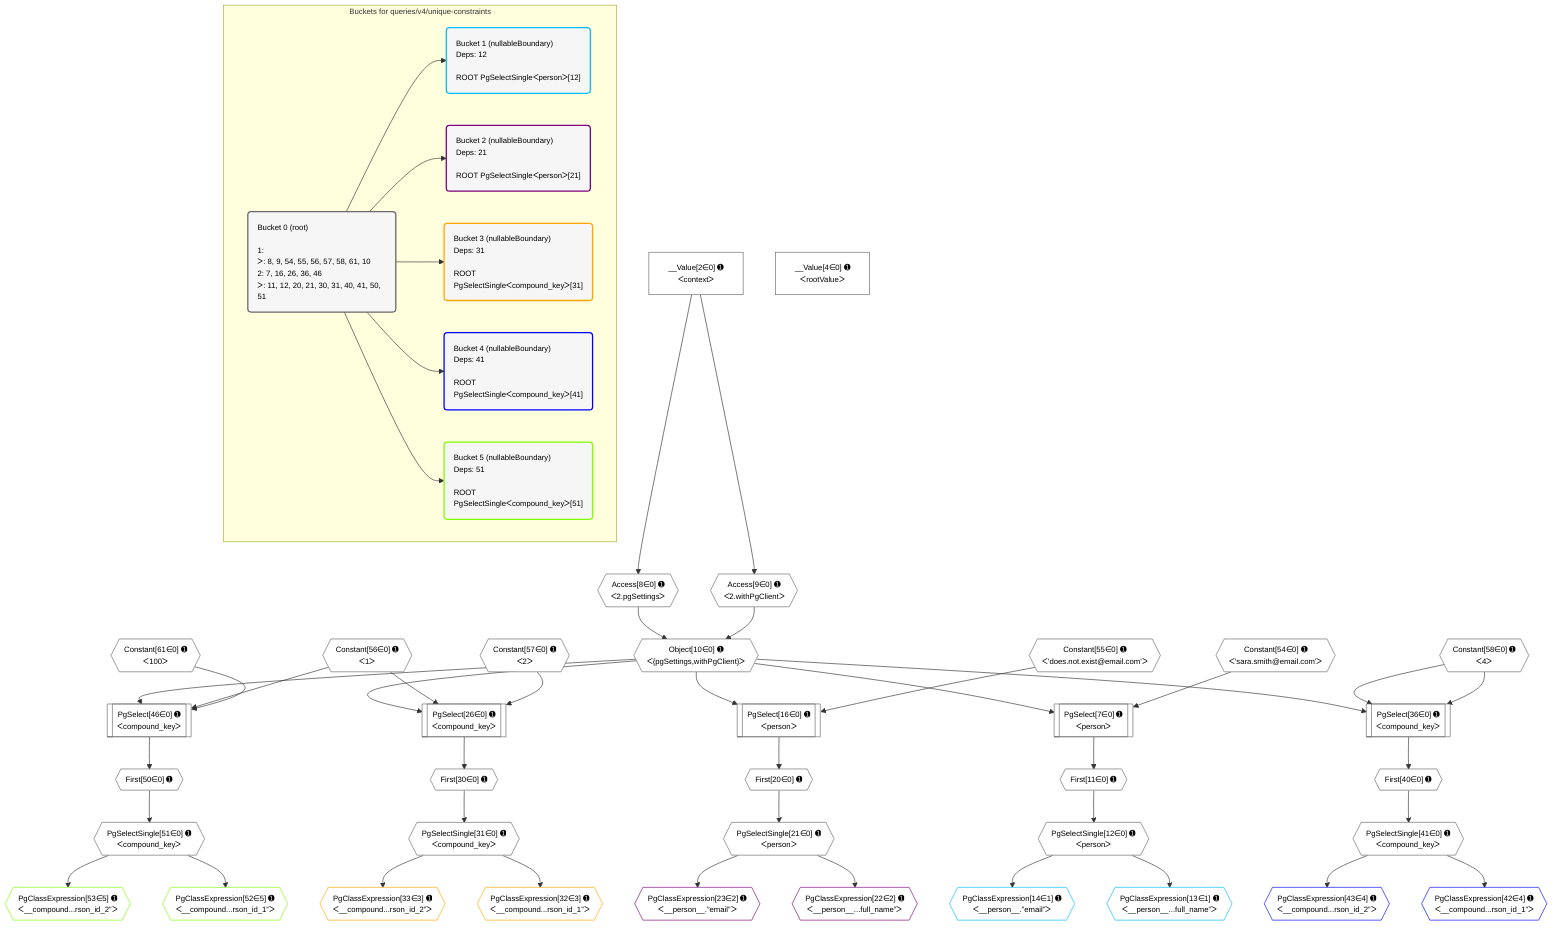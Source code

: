 %%{init: {'themeVariables': { 'fontSize': '12px'}}}%%
graph TD
    classDef path fill:#eee,stroke:#000,color:#000
    classDef plan fill:#fff,stroke-width:1px,color:#000
    classDef itemplan fill:#fff,stroke-width:2px,color:#000
    classDef unbatchedplan fill:#dff,stroke-width:1px,color:#000
    classDef sideeffectplan fill:#fcc,stroke-width:2px,color:#000
    classDef bucket fill:#f6f6f6,color:#000,stroke-width:2px,text-align:left


    %% plan dependencies
    PgSelect26[["PgSelect[26∈0] ➊<br />ᐸcompound_keyᐳ"]]:::plan
    Object10{{"Object[10∈0] ➊<br />ᐸ{pgSettings,withPgClient}ᐳ"}}:::plan
    Constant56{{"Constant[56∈0] ➊<br />ᐸ1ᐳ"}}:::plan
    Constant57{{"Constant[57∈0] ➊<br />ᐸ2ᐳ"}}:::plan
    Object10 & Constant56 & Constant57 --> PgSelect26
    PgSelect36[["PgSelect[36∈0] ➊<br />ᐸcompound_keyᐳ"]]:::plan
    Constant58{{"Constant[58∈0] ➊<br />ᐸ4ᐳ"}}:::plan
    Object10 & Constant58 & Constant58 --> PgSelect36
    PgSelect46[["PgSelect[46∈0] ➊<br />ᐸcompound_keyᐳ"]]:::plan
    Constant61{{"Constant[61∈0] ➊<br />ᐸ100ᐳ"}}:::plan
    Object10 & Constant56 & Constant61 --> PgSelect46
    PgSelect7[["PgSelect[7∈0] ➊<br />ᐸpersonᐳ"]]:::plan
    Constant54{{"Constant[54∈0] ➊<br />ᐸ'sara.smith@email.com'ᐳ"}}:::plan
    Object10 & Constant54 --> PgSelect7
    Access8{{"Access[8∈0] ➊<br />ᐸ2.pgSettingsᐳ"}}:::plan
    Access9{{"Access[9∈0] ➊<br />ᐸ2.withPgClientᐳ"}}:::plan
    Access8 & Access9 --> Object10
    PgSelect16[["PgSelect[16∈0] ➊<br />ᐸpersonᐳ"]]:::plan
    Constant55{{"Constant[55∈0] ➊<br />ᐸ'does.not.exist@email.com'ᐳ"}}:::plan
    Object10 & Constant55 --> PgSelect16
    __Value2["__Value[2∈0] ➊<br />ᐸcontextᐳ"]:::plan
    __Value2 --> Access8
    __Value2 --> Access9
    First11{{"First[11∈0] ➊"}}:::plan
    PgSelect7 --> First11
    PgSelectSingle12{{"PgSelectSingle[12∈0] ➊<br />ᐸpersonᐳ"}}:::plan
    First11 --> PgSelectSingle12
    First20{{"First[20∈0] ➊"}}:::plan
    PgSelect16 --> First20
    PgSelectSingle21{{"PgSelectSingle[21∈0] ➊<br />ᐸpersonᐳ"}}:::plan
    First20 --> PgSelectSingle21
    First30{{"First[30∈0] ➊"}}:::plan
    PgSelect26 --> First30
    PgSelectSingle31{{"PgSelectSingle[31∈0] ➊<br />ᐸcompound_keyᐳ"}}:::plan
    First30 --> PgSelectSingle31
    First40{{"First[40∈0] ➊"}}:::plan
    PgSelect36 --> First40
    PgSelectSingle41{{"PgSelectSingle[41∈0] ➊<br />ᐸcompound_keyᐳ"}}:::plan
    First40 --> PgSelectSingle41
    First50{{"First[50∈0] ➊"}}:::plan
    PgSelect46 --> First50
    PgSelectSingle51{{"PgSelectSingle[51∈0] ➊<br />ᐸcompound_keyᐳ"}}:::plan
    First50 --> PgSelectSingle51
    __Value4["__Value[4∈0] ➊<br />ᐸrootValueᐳ"]:::plan
    PgClassExpression13{{"PgClassExpression[13∈1] ➊<br />ᐸ__person__...full_name”ᐳ"}}:::plan
    PgSelectSingle12 --> PgClassExpression13
    PgClassExpression14{{"PgClassExpression[14∈1] ➊<br />ᐸ__person__.”email”ᐳ"}}:::plan
    PgSelectSingle12 --> PgClassExpression14
    PgClassExpression22{{"PgClassExpression[22∈2] ➊<br />ᐸ__person__...full_name”ᐳ"}}:::plan
    PgSelectSingle21 --> PgClassExpression22
    PgClassExpression23{{"PgClassExpression[23∈2] ➊<br />ᐸ__person__.”email”ᐳ"}}:::plan
    PgSelectSingle21 --> PgClassExpression23
    PgClassExpression32{{"PgClassExpression[32∈3] ➊<br />ᐸ__compound...rson_id_1”ᐳ"}}:::plan
    PgSelectSingle31 --> PgClassExpression32
    PgClassExpression33{{"PgClassExpression[33∈3] ➊<br />ᐸ__compound...rson_id_2”ᐳ"}}:::plan
    PgSelectSingle31 --> PgClassExpression33
    PgClassExpression42{{"PgClassExpression[42∈4] ➊<br />ᐸ__compound...rson_id_1”ᐳ"}}:::plan
    PgSelectSingle41 --> PgClassExpression42
    PgClassExpression43{{"PgClassExpression[43∈4] ➊<br />ᐸ__compound...rson_id_2”ᐳ"}}:::plan
    PgSelectSingle41 --> PgClassExpression43
    PgClassExpression52{{"PgClassExpression[52∈5] ➊<br />ᐸ__compound...rson_id_1”ᐳ"}}:::plan
    PgSelectSingle51 --> PgClassExpression52
    PgClassExpression53{{"PgClassExpression[53∈5] ➊<br />ᐸ__compound...rson_id_2”ᐳ"}}:::plan
    PgSelectSingle51 --> PgClassExpression53

    %% define steps

    subgraph "Buckets for queries/v4/unique-constraints"
    Bucket0("Bucket 0 (root)<br /><br />1: <br />ᐳ: 8, 9, 54, 55, 56, 57, 58, 61, 10<br />2: 7, 16, 26, 36, 46<br />ᐳ: 11, 12, 20, 21, 30, 31, 40, 41, 50, 51"):::bucket
    classDef bucket0 stroke:#696969
    class Bucket0,__Value2,__Value4,PgSelect7,Access8,Access9,Object10,First11,PgSelectSingle12,PgSelect16,First20,PgSelectSingle21,PgSelect26,First30,PgSelectSingle31,PgSelect36,First40,PgSelectSingle41,PgSelect46,First50,PgSelectSingle51,Constant54,Constant55,Constant56,Constant57,Constant58,Constant61 bucket0
    Bucket1("Bucket 1 (nullableBoundary)<br />Deps: 12<br /><br />ROOT PgSelectSingleᐸpersonᐳ[12]"):::bucket
    classDef bucket1 stroke:#00bfff
    class Bucket1,PgClassExpression13,PgClassExpression14 bucket1
    Bucket2("Bucket 2 (nullableBoundary)<br />Deps: 21<br /><br />ROOT PgSelectSingleᐸpersonᐳ[21]"):::bucket
    classDef bucket2 stroke:#7f007f
    class Bucket2,PgClassExpression22,PgClassExpression23 bucket2
    Bucket3("Bucket 3 (nullableBoundary)<br />Deps: 31<br /><br />ROOT PgSelectSingleᐸcompound_keyᐳ[31]"):::bucket
    classDef bucket3 stroke:#ffa500
    class Bucket3,PgClassExpression32,PgClassExpression33 bucket3
    Bucket4("Bucket 4 (nullableBoundary)<br />Deps: 41<br /><br />ROOT PgSelectSingleᐸcompound_keyᐳ[41]"):::bucket
    classDef bucket4 stroke:#0000ff
    class Bucket4,PgClassExpression42,PgClassExpression43 bucket4
    Bucket5("Bucket 5 (nullableBoundary)<br />Deps: 51<br /><br />ROOT PgSelectSingleᐸcompound_keyᐳ[51]"):::bucket
    classDef bucket5 stroke:#7fff00
    class Bucket5,PgClassExpression52,PgClassExpression53 bucket5
    Bucket0 --> Bucket1 & Bucket2 & Bucket3 & Bucket4 & Bucket5
    end